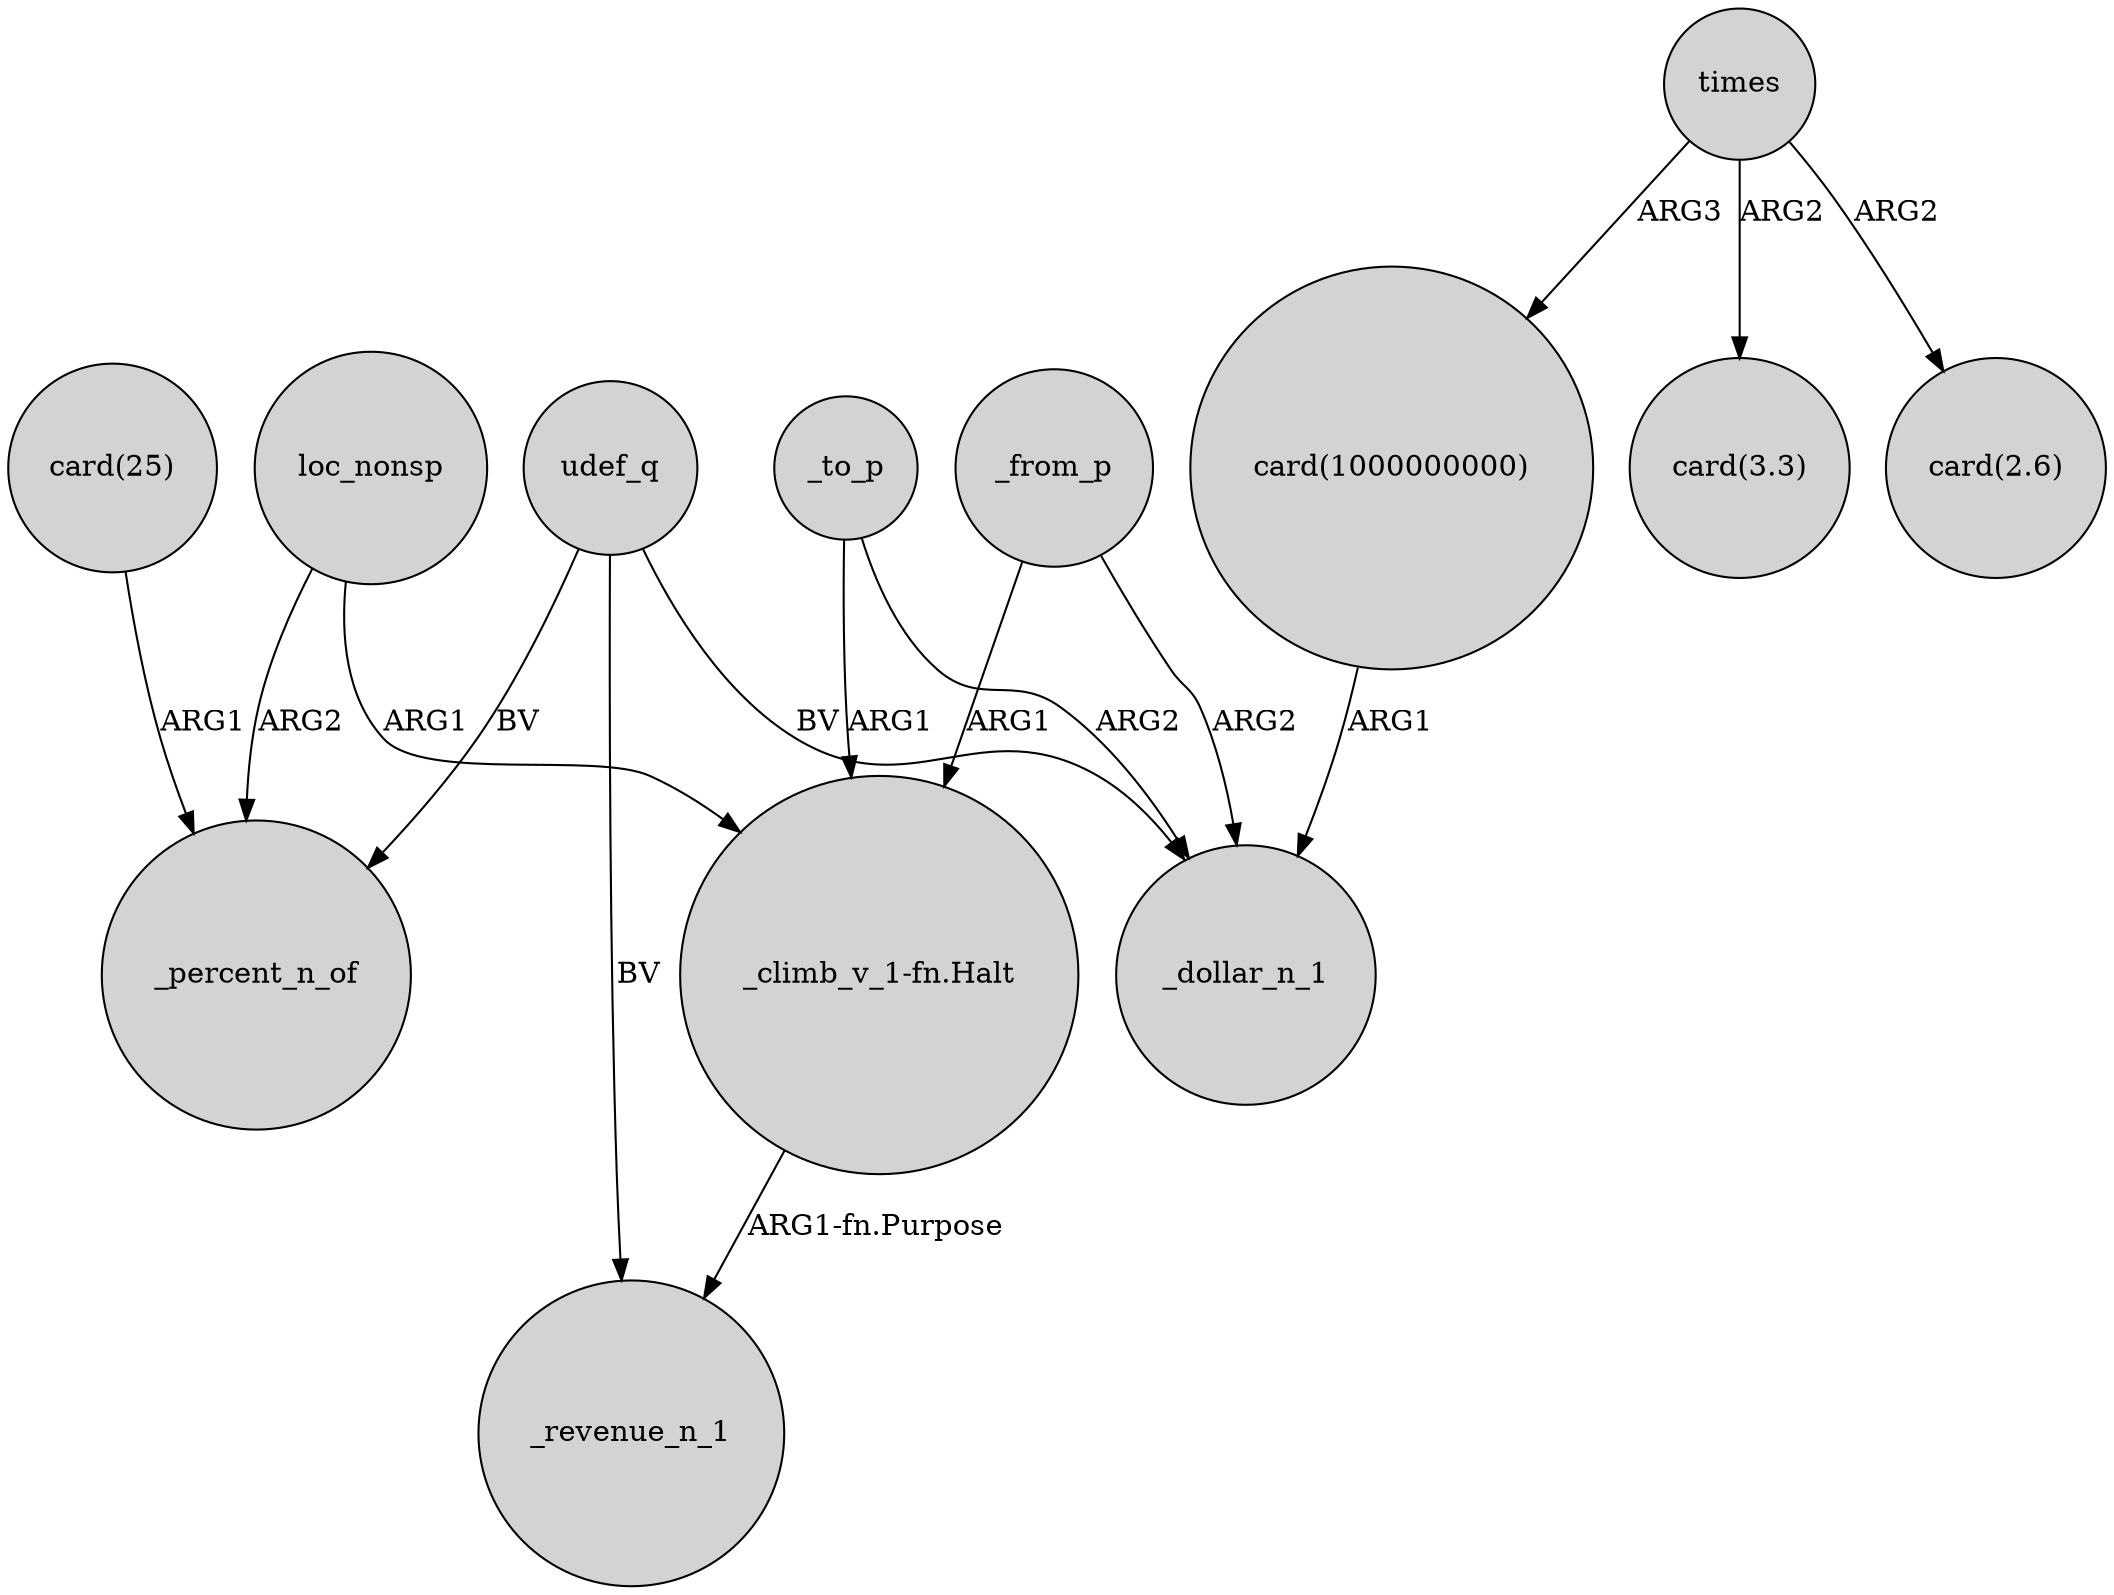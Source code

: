digraph {
	node [shape=circle style=filled]
	"card(1000000000)" -> _dollar_n_1 [label=ARG1]
	udef_q -> _percent_n_of [label=BV]
	times -> "card(3.3)" [label=ARG2]
	"card(25)" -> _percent_n_of [label=ARG1]
	_to_p -> _dollar_n_1 [label=ARG2]
	_to_p -> "_climb_v_1-fn.Halt" [label=ARG1]
	loc_nonsp -> "_climb_v_1-fn.Halt" [label=ARG1]
	times -> "card(1000000000)" [label=ARG3]
	_from_p -> "_climb_v_1-fn.Halt" [label=ARG1]
	"_climb_v_1-fn.Halt" -> _revenue_n_1 [label="ARG1-fn.Purpose"]
	udef_q -> _dollar_n_1 [label=BV]
	udef_q -> _revenue_n_1 [label=BV]
	_from_p -> _dollar_n_1 [label=ARG2]
	loc_nonsp -> _percent_n_of [label=ARG2]
	times -> "card(2.6)" [label=ARG2]
}
